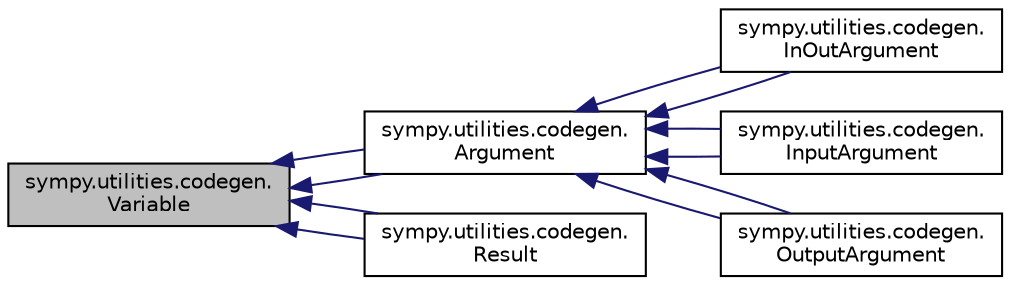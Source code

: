 digraph "sympy.utilities.codegen.Variable"
{
 // LATEX_PDF_SIZE
  edge [fontname="Helvetica",fontsize="10",labelfontname="Helvetica",labelfontsize="10"];
  node [fontname="Helvetica",fontsize="10",shape=record];
  rankdir="LR";
  Node1 [label="sympy.utilities.codegen.\lVariable",height=0.2,width=0.4,color="black", fillcolor="grey75", style="filled", fontcolor="black",tooltip=" "];
  Node1 -> Node2 [dir="back",color="midnightblue",fontsize="10",style="solid",fontname="Helvetica"];
  Node2 [label="sympy.utilities.codegen.\lArgument",height=0.2,width=0.4,color="black", fillcolor="white", style="filled",URL="$classsympy_1_1utilities_1_1codegen_1_1Argument.html",tooltip=" "];
  Node2 -> Node3 [dir="back",color="midnightblue",fontsize="10",style="solid",fontname="Helvetica"];
  Node3 [label="sympy.utilities.codegen.\lInOutArgument",height=0.2,width=0.4,color="black", fillcolor="white", style="filled",URL="$classsympy_1_1utilities_1_1codegen_1_1InOutArgument.html",tooltip=" "];
  Node2 -> Node3 [dir="back",color="midnightblue",fontsize="10",style="solid",fontname="Helvetica"];
  Node2 -> Node4 [dir="back",color="midnightblue",fontsize="10",style="solid",fontname="Helvetica"];
  Node4 [label="sympy.utilities.codegen.\lInputArgument",height=0.2,width=0.4,color="black", fillcolor="white", style="filled",URL="$classsympy_1_1utilities_1_1codegen_1_1InputArgument.html",tooltip=" "];
  Node2 -> Node4 [dir="back",color="midnightblue",fontsize="10",style="solid",fontname="Helvetica"];
  Node2 -> Node5 [dir="back",color="midnightblue",fontsize="10",style="solid",fontname="Helvetica"];
  Node5 [label="sympy.utilities.codegen.\lOutputArgument",height=0.2,width=0.4,color="black", fillcolor="white", style="filled",URL="$classsympy_1_1utilities_1_1codegen_1_1OutputArgument.html",tooltip=" "];
  Node2 -> Node5 [dir="back",color="midnightblue",fontsize="10",style="solid",fontname="Helvetica"];
  Node1 -> Node2 [dir="back",color="midnightblue",fontsize="10",style="solid",fontname="Helvetica"];
  Node1 -> Node6 [dir="back",color="midnightblue",fontsize="10",style="solid",fontname="Helvetica"];
  Node6 [label="sympy.utilities.codegen.\lResult",height=0.2,width=0.4,color="black", fillcolor="white", style="filled",URL="$classsympy_1_1utilities_1_1codegen_1_1Result.html",tooltip=" "];
  Node1 -> Node6 [dir="back",color="midnightblue",fontsize="10",style="solid",fontname="Helvetica"];
}

